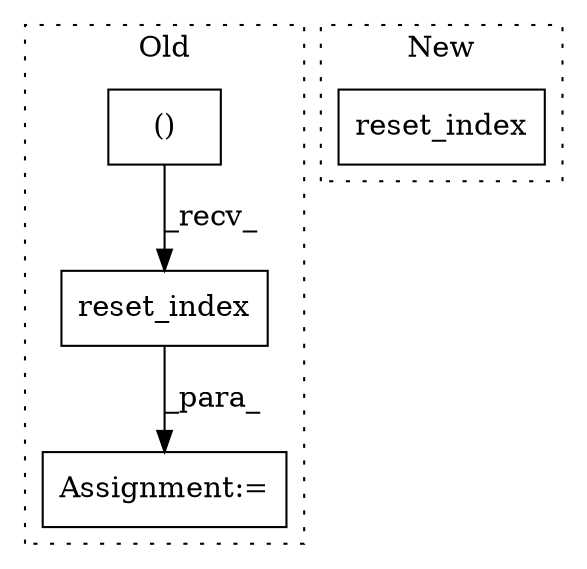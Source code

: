 digraph G {
subgraph cluster0 {
1 [label="reset_index" a="32" s="21160" l="13" shape="box"];
3 [label="Assignment:=" a="7" s="21143" l="1" shape="box"];
4 [label="()" a="106" s="20930" l="37" shape="box"];
label = "Old";
style="dotted";
}
subgraph cluster1 {
2 [label="reset_index" a="32" s="20889" l="13" shape="box"];
label = "New";
style="dotted";
}
1 -> 3 [label="_para_"];
4 -> 1 [label="_recv_"];
}